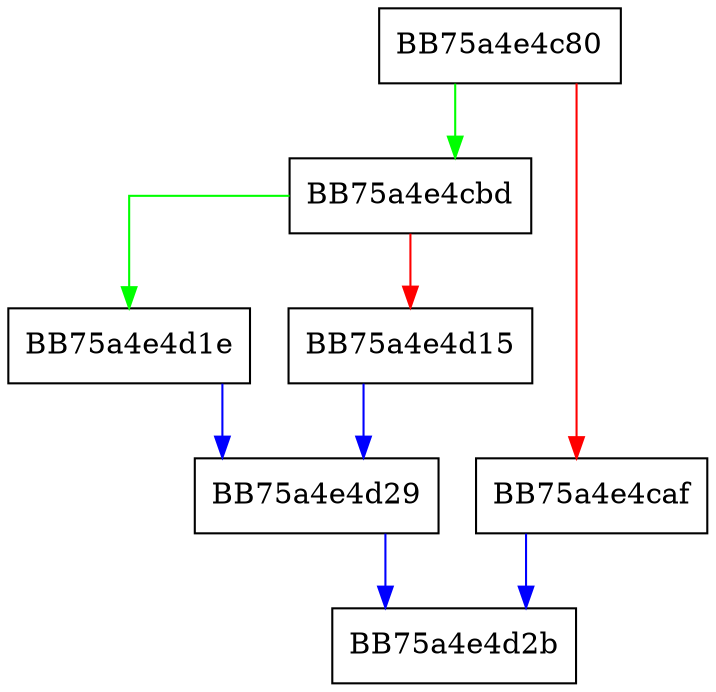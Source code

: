 digraph scan_rpf_alg16 {
  node [shape="box"];
  graph [splines=ortho];
  BB75a4e4c80 -> BB75a4e4cbd [color="green"];
  BB75a4e4c80 -> BB75a4e4caf [color="red"];
  BB75a4e4caf -> BB75a4e4d2b [color="blue"];
  BB75a4e4cbd -> BB75a4e4d1e [color="green"];
  BB75a4e4cbd -> BB75a4e4d15 [color="red"];
  BB75a4e4d15 -> BB75a4e4d29 [color="blue"];
  BB75a4e4d1e -> BB75a4e4d29 [color="blue"];
  BB75a4e4d29 -> BB75a4e4d2b [color="blue"];
}